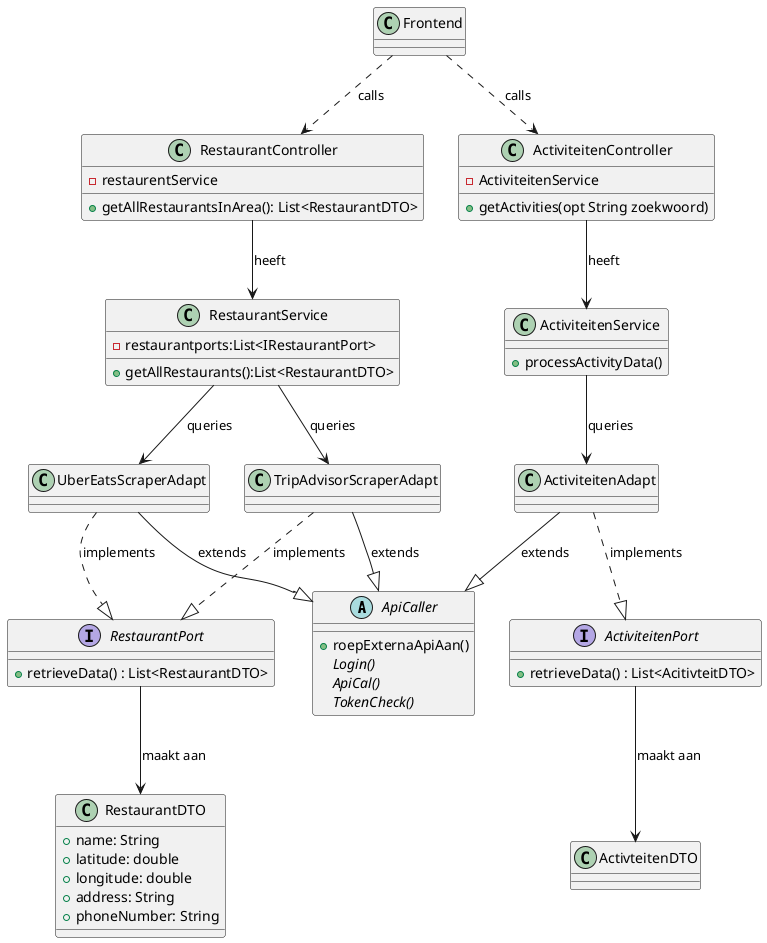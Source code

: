 @startuml

abstract class ApiCaller {
    + roepExternaApiAan()
    Login() {abstract}
    ApiCal() {abstract}
    TokenCheck() {abstract}
}

interface RestaurantPort {
  +  retrieveData() : List<RestaurantDTO>
}

interface ActiviteitenPort {
  +  retrieveData() : List<AcitivteitDTO>
}

class RestaurantController {
  - restaurentService
  + getAllRestaurantsInArea(): List<RestaurantDTO>
}

class ActiviteitenController {
  - ActiviteitenService
  + getActivities(opt String zoekwoord)
}

class RestaurantService {
  - restaurantports:List<IRestaurantPort>
  + getAllRestaurants():List<RestaurantDTO>
}

class ActiviteitenService {
  + processActivityData()
}

class UberEatsScraperAdapt  {
}

class TripAdvisorScraperAdapt  {
}

class ActiviteitenAdapt {
}

class RestaurantDTO{
    + name: String
    + latitude: double
    + longitude: double
    + address: String
    + phoneNumber: String
}

Frontend ..> RestaurantController : "calls"
Frontend ..> ActiviteitenController : "calls"

RestaurantController --> RestaurantService : "heeft"
ActiviteitenController --> ActiviteitenService : "heeft"

RestaurantService --> UberEatsScraperAdapt  : "queries"
RestaurantService --> TripAdvisorScraperAdapt : "queries"
ActiviteitenService --> ActiviteitenAdapt : "queries"

UberEatsScraperAdapt  ..|> RestaurantPort : "implements"
TripAdvisorScraperAdapt ..|> RestaurantPort : "implements"
ActiviteitenAdapt ..|> ActiviteitenPort : "implements"

UberEatsScraperAdapt  --|> ApiCaller : "extends"
TripAdvisorScraperAdapt --|> ApiCaller : "extends"
ActiviteitenAdapt --|> ApiCaller : "extends"

RestaurantPort --> RestaurantDTO : maakt aan
ActiviteitenPort --> ActivteitenDTO: maakt aan

@enduml
